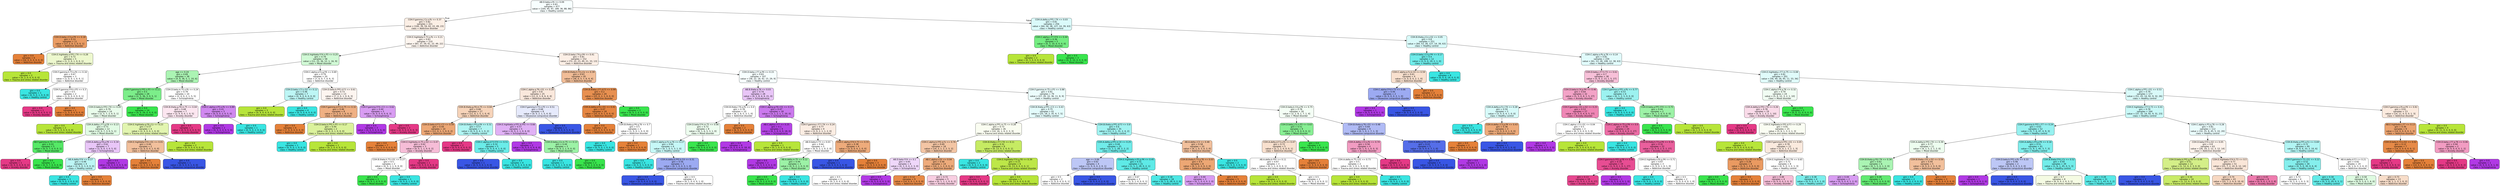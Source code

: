 digraph Tree {
node [shape=box, style="filled, rounded", color="black", fontname="helvetica"] ;
edge [fontname="helvetica"] ;
0 [label="AB.D.beta.o.Pz <= 0.09\ngini = 0.83\nsamples = 477\nvalue = [164, 95, 97, 189, 36, 88, 86]\nclass = Healthy control", fillcolor="#f7fefe"] ;
1 [label="COH.F.gamma.j.Cz.o.Pz <= 0.37\ngini = 0.82\nsamples = 221\nvalue = [100, 39, 59, 62, 22, 49, 23]\nclass = Addictive disorder", fillcolor="#fcefe5"] ;
0 -> 1 [labeldistance=2.5, labelangle=45, headlabel="True"] ;
2 [label="COH.D.beta.i.C3.p.P4 <= 0.18\ngini = 0.33\nsamples = 11\nvalue = [17, 2, 0, 1, 0, 0, 1]\nclass = Addictive disorder", fillcolor="#ea9c63"] ;
1 -> 2 ;
3 [label="gini = 0.0\nsamples = 6\nvalue = [16, 0, 0, 0, 0, 0, 0]\nclass = Addictive disorder", fillcolor="#e58139"] ;
2 -> 3 ;
4 [label="COH.E.highbeta.a.FP1.l.T4 <= 0.28\ngini = 0.72\nsamples = 5\nvalue = [1, 2, 0, 1, 0, 0, 1]\nclass = Trauma and stress related disorder", fillcolor="#edf8ce"] ;
2 -> 4 ;
5 [label="gini = 0.0\nsamples = 2\nvalue = [0, 2, 0, 0, 0, 0, 0]\nclass = Trauma and stress related disorder", fillcolor="#b7e539"] ;
4 -> 5 ;
6 [label="COH.F.gamma.h.T3.o.Pz <= 0.16\ngini = 0.67\nsamples = 3\nvalue = [1, 0, 0, 1, 0, 0, 1]\nclass = Addictive disorder", fillcolor="#ffffff"] ;
4 -> 6 ;
7 [label="gini = 0.0\nsamples = 1\nvalue = [0, 0, 0, 1, 0, 0, 0]\nclass = Healthy control", fillcolor="#39e5e2"] ;
6 -> 7 ;
8 [label="COH.F.gamma.f.F4.n.P3 <= 0.3\ngini = 0.5\nsamples = 2\nvalue = [1, 0, 0, 0, 0, 0, 1]\nclass = Addictive disorder", fillcolor="#ffffff"] ;
6 -> 8 ;
9 [label="gini = 0.0\nsamples = 1\nvalue = [0, 0, 0, 0, 0, 0, 1]\nclass = Anxiety disorder", fillcolor="#e53986"] ;
8 -> 9 ;
10 [label="gini = 0.0\nsamples = 1\nvalue = [1, 0, 0, 0, 0, 0, 0]\nclass = Addictive disorder", fillcolor="#e58139"] ;
8 -> 10 ;
11 [label="COH.E.highbeta.h.T3.o.Pz <= 0.21\ngini = 0.83\nsamples = 210\nvalue = [83, 37, 59, 61, 22, 49, 22]\nclass = Addictive disorder", fillcolor="#fdf5ef"] ;
1 -> 11 ;
12 [label="COH.E.highbeta.f.F4.n.P3 <= 0.25\ngini = 0.79\nsamples = 58\nvalue = [11, 15, 36, 12, 1, 16, 9]\nclass = Mood disorder", fillcolor="#d0f9d5"] ;
11 -> 12 ;
13 [label="age <= 0.24\ngini = 0.69\nsamples = 38\nvalue = [4, 9, 36, 5, 1, 10, 6]\nclass = Mood disorder", fillcolor="#abf4b3"] ;
12 -> 13 ;
14 [label="COH.F.gamma.b.FP2.n.P3 <= 0.11\ngini = 0.5\nsamples = 28\nvalue = [2, 5, 36, 3, 0, 5, 1]\nclass = Mood disorder", fillcolor="#7cee8a"] ;
13 -> 14 ;
15 [label="COH.D.beta.b.FP2.l.T4 <= 0.05\ngini = 0.79\nsamples = 14\nvalue = [2, 5, 7, 3, 0, 5, 1]\nclass = Mood disorder", fillcolor="#e9fceb"] ;
14 -> 15 ;
16 [label="gini = 0.0\nsamples = 2\nvalue = [0, 5, 0, 0, 0, 0, 0]\nclass = Trauma and stress related disorder", fillcolor="#b7e539"] ;
15 -> 16 ;
17 [label="COH.A.delta.c.F7.g.F8 <= 0.13\ngini = 0.73\nsamples = 12\nvalue = [2, 0, 7, 3, 0, 5, 1]\nclass = Mood disorder", fillcolor="#e1fbe4"] ;
15 -> 17 ;
18 [label="AB.F.gamma.m.T5 <= 0.02\ngini = 0.22\nsamples = 5\nvalue = [0, 0, 7, 0, 0, 0, 1]\nclass = Mood disorder", fillcolor="#55e966"] ;
17 -> 18 ;
19 [label="gini = 0.0\nsamples = 1\nvalue = [0, 0, 0, 0, 0, 0, 1]\nclass = Anxiety disorder", fillcolor="#e53986"] ;
18 -> 19 ;
20 [label="gini = 0.0\nsamples = 4\nvalue = [0, 0, 7, 0, 0, 0, 0]\nclass = Mood disorder", fillcolor="#39e54d"] ;
18 -> 20 ;
21 [label="COH.A.delta.g.F8.p.P4 <= 0.34\ngini = 0.62\nsamples = 7\nvalue = [2, 0, 0, 3, 0, 5, 0]\nclass = Schizophrenia", fillcolor="#e9c6f8"] ;
17 -> 21 ;
22 [label="AB.A.delta.f.F4 <= 0.17\ngini = 0.48\nsamples = 4\nvalue = [2, 0, 0, 3, 0, 0, 0]\nclass = Healthy control", fillcolor="#bdf6f5"] ;
21 -> 22 ;
23 [label="gini = 0.0\nsamples = 3\nvalue = [0, 0, 0, 3, 0, 0, 0]\nclass = Healthy control", fillcolor="#39e5e2"] ;
22 -> 23 ;
24 [label="gini = 0.0\nsamples = 1\nvalue = [2, 0, 0, 0, 0, 0, 0]\nclass = Addictive disorder", fillcolor="#e58139"] ;
22 -> 24 ;
25 [label="gini = 0.0\nsamples = 3\nvalue = [0, 0, 0, 0, 0, 5, 0]\nclass = Schizophrenia", fillcolor="#b139e5"] ;
21 -> 25 ;
26 [label="gini = 0.0\nsamples = 14\nvalue = [0, 0, 29, 0, 0, 0, 0]\nclass = Mood disorder", fillcolor="#39e54d"] ;
14 -> 26 ;
27 [label="COH.D.beta.m.T5.o.Pz <= 0.24\ngini = 0.79\nsamples = 10\nvalue = [2, 4, 0, 2, 1, 5, 5]\nclass = Schizophrenia", fillcolor="#ffffff"] ;
13 -> 27 ;
28 [label="COH.B.theta.g.F8.m.T5 <= 0.04\ngini = 0.68\nsamples = 7\nvalue = [2, 4, 0, 0, 1, 0, 5]\nclass = Anxiety disorder", fillcolor="#fce6f0"] ;
27 -> 28 ;
29 [label="COH.E.highbeta.g.F8.j.Cz <= 0.23\ngini = 0.57\nsamples = 4\nvalue = [2, 4, 0, 0, 1, 0, 0]\nclass = Trauma and stress related disorder", fillcolor="#e2f5b0"] ;
28 -> 29 ;
30 [label="COH.E.highbeta.f.F4.r.O1 <= 0.01\ngini = 0.44\nsamples = 2\nvalue = [2, 0, 0, 0, 1, 0, 0]\nclass = Addictive disorder", fillcolor="#f2c09c"] ;
29 -> 30 ;
31 [label="gini = 0.0\nsamples = 1\nvalue = [2, 0, 0, 0, 0, 0, 0]\nclass = Addictive disorder", fillcolor="#e58139"] ;
30 -> 31 ;
32 [label="gini = 0.0\nsamples = 1\nvalue = [0, 0, 0, 0, 1, 0, 0]\nclass = Obsessive compulsive disorder", fillcolor="#3956e5"] ;
30 -> 32 ;
33 [label="gini = 0.0\nsamples = 2\nvalue = [0, 4, 0, 0, 0, 0, 0]\nclass = Trauma and stress related disorder", fillcolor="#b7e539"] ;
29 -> 33 ;
34 [label="gini = 0.0\nsamples = 3\nvalue = [0, 0, 0, 0, 0, 0, 5]\nclass = Anxiety disorder", fillcolor="#e53986"] ;
28 -> 34 ;
35 [label="COH.C.alpha.n.P3.o.Pz <= 0.89\ngini = 0.41\nsamples = 3\nvalue = [0, 0, 0, 2, 0, 5, 0]\nclass = Schizophrenia", fillcolor="#d088ef"] ;
27 -> 35 ;
36 [label="gini = 0.0\nsamples = 2\nvalue = [0, 0, 0, 0, 0, 5, 0]\nclass = Schizophrenia", fillcolor="#b139e5"] ;
35 -> 36 ;
37 [label="gini = 0.0\nsamples = 1\nvalue = [0, 0, 0, 2, 0, 0, 0]\nclass = Healthy control", fillcolor="#39e5e2"] ;
35 -> 37 ;
38 [label="COH.C.alpha.e.Fz.g.F8 <= 0.69\ngini = 0.79\nsamples = 20\nvalue = [7, 6, 0, 7, 0, 6, 3]\nclass = Addictive disorder", fillcolor="#ffffff"] ;
12 -> 38 ;
39 [label="COH.D.beta.i.C3.s.O2 <= 0.12\ngini = 0.48\nsamples = 7\nvalue = [0, 4, 0, 6, 0, 0, 0]\nclass = Healthy control", fillcolor="#bdf6f5"] ;
38 -> 39 ;
40 [label="gini = 0.0\nsamples = 3\nvalue = [0, 4, 0, 0, 0, 0, 0]\nclass = Trauma and stress related disorder", fillcolor="#b7e539"] ;
39 -> 40 ;
41 [label="gini = 0.0\nsamples = 4\nvalue = [0, 0, 0, 6, 0, 0, 0]\nclass = Healthy control", fillcolor="#39e5e2"] ;
39 -> 41 ;
42 [label="COH.D.beta.b.FP2.d.F3 <= 0.61\ngini = 0.73\nsamples = 13\nvalue = [7, 2, 0, 1, 0, 6, 3]\nclass = Addictive disorder", fillcolor="#fdf5f0"] ;
38 -> 42 ;
43 [label="COH.F.gamma.d.F3.m.T5 <= 0.32\ngini = 0.46\nsamples = 8\nvalue = [7, 2, 0, 1, 0, 0, 0]\nclass = Addictive disorder", fillcolor="#efb083"] ;
42 -> 43 ;
44 [label="gini = 0.0\nsamples = 6\nvalue = [7, 0, 0, 0, 0, 0, 0]\nclass = Addictive disorder", fillcolor="#e58139"] ;
43 -> 44 ;
45 [label="COH.D.beta.b.FP2.n.P3 <= 0.17\ngini = 0.44\nsamples = 2\nvalue = [0, 2, 0, 1, 0, 0, 0]\nclass = Trauma and stress related disorder", fillcolor="#dbf29c"] ;
43 -> 45 ;
46 [label="gini = 0.0\nsamples = 1\nvalue = [0, 0, 0, 1, 0, 0, 0]\nclass = Healthy control", fillcolor="#39e5e2"] ;
45 -> 46 ;
47 [label="gini = 0.0\nsamples = 1\nvalue = [0, 2, 0, 0, 0, 0, 0]\nclass = Trauma and stress related disorder", fillcolor="#b7e539"] ;
45 -> 47 ;
48 [label="COH.F.gamma.f.F4.i.C3 <= 0.62\ngini = 0.44\nsamples = 5\nvalue = [0, 0, 0, 0, 0, 6, 3]\nclass = Schizophrenia", fillcolor="#d89cf2"] ;
42 -> 48 ;
49 [label="gini = 0.0\nsamples = 3\nvalue = [0, 0, 0, 0, 0, 6, 0]\nclass = Schizophrenia", fillcolor="#b139e5"] ;
48 -> 49 ;
50 [label="gini = 0.0\nsamples = 2\nvalue = [0, 0, 0, 0, 0, 0, 3]\nclass = Anxiety disorder", fillcolor="#e53986"] ;
48 -> 50 ;
51 [label="COH.D.beta.l.T4.p.P4 <= 0.41\ngini = 0.81\nsamples = 152\nvalue = [72, 22, 23, 49, 21, 33, 13]\nclass = Addictive disorder", fillcolor="#fcefe6"] ;
11 -> 51 ;
52 [label="COH.B.theta.h.T3.j.Cz <= 0.39\ngini = 0.63\nsamples = 45\nvalue = [36, 0, 5, 7, 6, 4, 4]\nclass = Addictive disorder", fillcolor="#f1bd97"] ;
51 -> 52 ;
53 [label="COH.C.alpha.q.T6.r.O1 <= 0.28\ngini = 0.8\nsamples = 25\nvalue = [11, 0, 3, 6, 6, 4, 4]\nclass = Addictive disorder", fillcolor="#fae8dc"] ;
52 -> 53 ;
54 [label="COH.B.theta.g.F8.m.T5 <= 0.04\ngini = 0.66\nsamples = 17\nvalue = [11, 0, 1, 5, 1, 0, 4]\nclass = Addictive disorder", fillcolor="#f6d3b9"] ;
53 -> 54 ;
55 [label="COH.D.beta.d.F3.i.C3 <= 0.59\ngini = 0.44\nsamples = 10\nvalue = [11, 0, 1, 1, 0, 0, 2]\nclass = Addictive disorder", fillcolor="#eda876"] ;
54 -> 55 ;
56 [label="gini = 0.0\nsamples = 7\nvalue = [11, 0, 0, 0, 0, 0, 0]\nclass = Addictive disorder", fillcolor="#e58139"] ;
55 -> 56 ;
57 [label="COH.E.highbeta.m.T5.s.O2 <= 0.47\ngini = 0.62\nsamples = 3\nvalue = [0, 0, 1, 1, 0, 0, 2]\nclass = Anxiety disorder", fillcolor="#f6bdd7"] ;
55 -> 57 ;
58 [label="COH.B.theta.h.T3.r.O1 <= 0.27\ngini = 0.5\nsamples = 2\nvalue = [0, 0, 1, 1, 0, 0, 0]\nclass = Mood disorder", fillcolor="#ffffff"] ;
57 -> 58 ;
59 [label="gini = 0.0\nsamples = 1\nvalue = [0, 0, 1, 0, 0, 0, 0]\nclass = Mood disorder", fillcolor="#39e54d"] ;
58 -> 59 ;
60 [label="gini = 0.0\nsamples = 1\nvalue = [0, 0, 0, 1, 0, 0, 0]\nclass = Healthy control", fillcolor="#39e5e2"] ;
58 -> 60 ;
61 [label="gini = 0.0\nsamples = 1\nvalue = [0, 0, 0, 0, 0, 0, 2]\nclass = Anxiety disorder", fillcolor="#e53986"] ;
57 -> 61 ;
62 [label="COH.B.theta.n.P3.p.P4 <= 0.31\ngini = 0.57\nsamples = 7\nvalue = [0, 0, 0, 4, 1, 0, 2]\nclass = Healthy control", fillcolor="#b0f5f3"] ;
54 -> 62 ;
63 [label="gini = 0.0\nsamples = 2\nvalue = [0, 0, 0, 0, 0, 0, 2]\nclass = Anxiety disorder", fillcolor="#e53986"] ;
62 -> 63 ;
64 [label="COH.C.alpha.d.F3.f.F4 <= 0.51\ngini = 0.32\nsamples = 5\nvalue = [0, 0, 0, 4, 1, 0, 0]\nclass = Healthy control", fillcolor="#6aece9"] ;
62 -> 64 ;
65 [label="gini = 0.0\nsamples = 1\nvalue = [0, 0, 0, 0, 1, 0, 0]\nclass = Obsessive compulsive disorder", fillcolor="#3956e5"] ;
64 -> 65 ;
66 [label="gini = 0.0\nsamples = 4\nvalue = [0, 0, 0, 4, 0, 0, 0]\nclass = Healthy control", fillcolor="#39e5e2"] ;
64 -> 66 ;
67 [label="COH.F.gamma.h.T3.n.P3 <= 0.51\ngini = 0.68\nsamples = 8\nvalue = [0, 0, 2, 1, 5, 4, 0]\nclass = Obsessive compulsive disorder", fillcolor="#e6eafc"] ;
53 -> 67 ;
68 [label="COH.E.highbeta.a.FP1.b.FP2 <= 0.66\ngini = 0.57\nsamples = 5\nvalue = [0, 0, 2, 1, 0, 4, 0]\nclass = Schizophrenia", fillcolor="#e0b0f5"] ;
67 -> 68 ;
69 [label="gini = 0.0\nsamples = 2\nvalue = [0, 0, 0, 0, 0, 4, 0]\nclass = Schizophrenia", fillcolor="#b139e5"] ;
68 -> 69 ;
70 [label="COH.D.beta.j.Cz.m.T5 <= 0.13\ngini = 0.44\nsamples = 3\nvalue = [0, 0, 2, 1, 0, 0, 0]\nclass = Mood disorder", fillcolor="#9cf2a6"] ;
68 -> 70 ;
71 [label="gini = 0.0\nsamples = 1\nvalue = [0, 0, 0, 1, 0, 0, 0]\nclass = Healthy control", fillcolor="#39e5e2"] ;
70 -> 71 ;
72 [label="gini = 0.0\nsamples = 2\nvalue = [0, 0, 2, 0, 0, 0, 0]\nclass = Mood disorder", fillcolor="#39e54d"] ;
70 -> 72 ;
73 [label="gini = 0.0\nsamples = 3\nvalue = [0, 0, 0, 0, 5, 0, 0]\nclass = Obsessive compulsive disorder", fillcolor="#3956e5"] ;
67 -> 73 ;
74 [label="COH.B.theta.c.F7.d.F3 <= 0.99\ngini = 0.2\nsamples = 20\nvalue = [25, 0, 2, 1, 0, 0, 0]\nclass = Addictive disorder", fillcolor="#e89050"] ;
52 -> 74 ;
75 [label="COH.A.delta.e.Fz.r.O1 <= 0.41\ngini = 0.07\nsamples = 18\nvalue = [25, 0, 0, 1, 0, 0, 0]\nclass = Addictive disorder", fillcolor="#e68641"] ;
74 -> 75 ;
76 [label="gini = 0.0\nsamples = 16\nvalue = [24, 0, 0, 0, 0, 0, 0]\nclass = Addictive disorder", fillcolor="#e58139"] ;
75 -> 76 ;
77 [label="COH.B.theta.p.P4.q.T6 <= 0.7\ngini = 0.5\nsamples = 2\nvalue = [1, 0, 0, 1, 0, 0, 0]\nclass = Addictive disorder", fillcolor="#ffffff"] ;
75 -> 77 ;
78 [label="gini = 0.0\nsamples = 1\nvalue = [0, 0, 0, 1, 0, 0, 0]\nclass = Healthy control", fillcolor="#39e5e2"] ;
77 -> 78 ;
79 [label="gini = 0.0\nsamples = 1\nvalue = [1, 0, 0, 0, 0, 0, 0]\nclass = Addictive disorder", fillcolor="#e58139"] ;
77 -> 79 ;
80 [label="gini = 0.0\nsamples = 2\nvalue = [0, 0, 2, 0, 0, 0, 0]\nclass = Mood disorder", fillcolor="#39e54d"] ;
74 -> 80 ;
81 [label="COH.D.beta.c.F7.p.P4 <= 0.15\ngini = 0.83\nsamples = 107\nvalue = [36, 22, 18, 42, 15, 29, 9]\nclass = Healthy control", fillcolor="#f6fefe"] ;
51 -> 81 ;
82 [label="AB.B.theta.q.T6 <= 0.03\ngini = 0.74\nsamples = 28\nvalue = [9, 2, 8, 6, 4, 21, 0]\nclass = Schizophrenia", fillcolor="#e8c5f7"] ;
81 -> 82 ;
83 [label="COH.B.theta.l.T4.o.Pz <= 0.4\ngini = 0.78\nsamples = 10\nvalue = [6, 1, 6, 5, 3, 1, 0]\nclass = Addictive disorder", fillcolor="#ffffff"] ;
82 -> 83 ;
84 [label="COH.D.beta.f.F4.m.T5 <= 0.06\ngini = 0.72\nsamples = 8\nvalue = [0, 1, 6, 5, 3, 1, 0]\nclass = Mood disorder", fillcolor="#edfdef"] ;
83 -> 84 ;
85 [label="COH.C.alpha.e.Fz.q.T6 <= 0.17\ngini = 0.64\nsamples = 6\nvalue = [0, 1, 0, 5, 3, 1, 0]\nclass = Healthy control", fillcolor="#c6f8f7"] ;
84 -> 85 ;
86 [label="gini = 0.0\nsamples = 3\nvalue = [0, 0, 0, 5, 0, 0, 0]\nclass = Healthy control", fillcolor="#39e5e2"] ;
85 -> 86 ;
87 [label="COH.A.delta.b.FP2.k.C4 <= 0.31\ngini = 0.56\nsamples = 3\nvalue = [0, 1, 0, 0, 3, 1, 0]\nclass = Obsessive compulsive disorder", fillcolor="#9caaf2"] ;
85 -> 87 ;
88 [label="gini = 0.0\nsamples = 1\nvalue = [0, 0, 0, 0, 3, 0, 0]\nclass = Obsessive compulsive disorder", fillcolor="#3956e5"] ;
87 -> 88 ;
89 [label="gini = 0.5\nsamples = 2\nvalue = [0, 1, 0, 0, 0, 1, 0]\nclass = Trauma and stress related disorder", fillcolor="#ffffff"] ;
87 -> 89 ;
90 [label="gini = 0.0\nsamples = 2\nvalue = [0, 0, 6, 0, 0, 0, 0]\nclass = Mood disorder", fillcolor="#39e54d"] ;
84 -> 90 ;
91 [label="gini = 0.0\nsamples = 2\nvalue = [6, 0, 0, 0, 0, 0, 0]\nclass = Addictive disorder", fillcolor="#e58139"] ;
83 -> 91 ;
92 [label="COH.C.alpha.g.F8.r.O1 <= 0.17\ngini = 0.47\nsamples = 18\nvalue = [3, 1, 2, 1, 1, 20, 0]\nclass = Schizophrenia", fillcolor="#ca78ed"] ;
82 -> 92 ;
93 [label="AB.C.alpha.c.F7 <= 0.25\ngini = 0.1\nsamples = 9\nvalue = [0, 1, 0, 0, 0, 18, 0]\nclass = Schizophrenia", fillcolor="#b544e6"] ;
92 -> 93 ;
94 [label="gini = 0.0\nsamples = 8\nvalue = [0, 0, 0, 0, 0, 18, 0]\nclass = Schizophrenia", fillcolor="#b139e5"] ;
93 -> 94 ;
95 [label="gini = 0.0\nsamples = 1\nvalue = [0, 1, 0, 0, 0, 0, 0]\nclass = Trauma and stress related disorder", fillcolor="#b7e539"] ;
93 -> 95 ;
96 [label="COH.F.gamma.c.F7.l.T4 <= 0.24\ngini = 0.77\nsamples = 9\nvalue = [3, 0, 2, 1, 1, 2, 0]\nclass = Addictive disorder", fillcolor="#fbede3"] ;
92 -> 96 ;
97 [label="AB.D.beta.h.T3 <= 0.03\ngini = 0.64\nsamples = 5\nvalue = [0, 0, 2, 1, 0, 2, 0]\nclass = Mood disorder", fillcolor="#ffffff"] ;
96 -> 97 ;
98 [label="gini = 0.0\nsamples = 2\nvalue = [0, 0, 0, 0, 0, 2, 0]\nclass = Schizophrenia", fillcolor="#b139e5"] ;
97 -> 98 ;
99 [label="AB.A.delta.m.T5 <= 0.12\ngini = 0.44\nsamples = 3\nvalue = [0, 0, 2, 1, 0, 0, 0]\nclass = Mood disorder", fillcolor="#9cf2a6"] ;
97 -> 99 ;
100 [label="gini = 0.0\nsamples = 2\nvalue = [0, 0, 2, 0, 0, 0, 0]\nclass = Mood disorder", fillcolor="#39e54d"] ;
99 -> 100 ;
101 [label="gini = 0.0\nsamples = 1\nvalue = [0, 0, 0, 1, 0, 0, 0]\nclass = Healthy control", fillcolor="#39e5e2"] ;
99 -> 101 ;
102 [label="COH.C.alpha.f.F4.h.T3 <= 0.55\ngini = 0.38\nsamples = 4\nvalue = [3, 0, 0, 0, 1, 0, 0]\nclass = Addictive disorder", fillcolor="#eeab7b"] ;
96 -> 102 ;
103 [label="gini = 0.0\nsamples = 1\nvalue = [0, 0, 0, 0, 1, 0, 0]\nclass = Obsessive compulsive disorder", fillcolor="#3956e5"] ;
102 -> 103 ;
104 [label="gini = 0.0\nsamples = 3\nvalue = [3, 0, 0, 0, 0, 0, 0]\nclass = Addictive disorder", fillcolor="#e58139"] ;
102 -> 104 ;
105 [label="COH.F.gamma.m.T5.n.P3 <= 0.88\ngini = 0.81\nsamples = 79\nvalue = [27, 20, 10, 36, 11, 8, 9]\nclass = Healthy control", fillcolor="#ecfdfc"] ;
81 -> 105 ;
106 [label="COH.B.theta.a.FP1.i.C3 <= 0.43\ngini = 0.75\nsamples = 61\nvalue = [25, 18, 2, 35, 4, 7, 5]\nclass = Healthy control", fillcolor="#e3fbfb"] ;
105 -> 106 ;
107 [label="COH.C.alpha.a.FP1.m.T5 <= 0.28\ngini = 0.73\nsamples = 26\nvalue = [14, 16, 1, 4, 2, 3, 3]\nclass = Trauma and stress related disorder", fillcolor="#fafdf1"] ;
106 -> 107 ;
108 [label="COH.C.alpha.b.FP2.e.Fz <= 0.76\ngini = 0.69\nsamples = 18\nvalue = [14, 3, 1, 2, 2, 3, 2]\nclass = Addictive disorder", fillcolor="#f3c5a4"] ;
107 -> 108 ;
109 [label="AB.D.beta.f.F4 <= 0.1\ngini = 0.65\nsamples = 4\nvalue = [0, 2, 0, 0, 2, 3, 0]\nclass = Schizophrenia", fillcolor="#efd7fa"] ;
108 -> 109 ;
110 [label="gini = 0.5\nsamples = 2\nvalue = [0, 2, 0, 0, 2, 0, 0]\nclass = Trauma and stress related disorder", fillcolor="#ffffff"] ;
109 -> 110 ;
111 [label="gini = 0.0\nsamples = 2\nvalue = [0, 0, 0, 0, 0, 3, 0]\nclass = Schizophrenia", fillcolor="#b139e5"] ;
109 -> 111 ;
112 [label="AB.C.alpha.s.O2 <= 0.04\ngini = 0.48\nsamples = 14\nvalue = [14, 1, 1, 2, 0, 0, 2]\nclass = Addictive disorder", fillcolor="#eeab7b"] ;
108 -> 112 ;
113 [label="gini = 0.12\nsamples = 9\nvalue = [14, 0, 0, 1, 0, 0, 0]\nclass = Addictive disorder", fillcolor="#e78a47"] ;
112 -> 113 ;
114 [label="gini = 0.72\nsamples = 5\nvalue = [0, 1, 1, 1, 0, 0, 2]\nclass = Anxiety disorder", fillcolor="#f8cee1"] ;
112 -> 114 ;
115 [label="COH.B.theta.c.F7.l.T4 <= 0.11\ngini = 0.32\nsamples = 8\nvalue = [0, 13, 0, 2, 0, 0, 1]\nclass = Trauma and stress related disorder", fillcolor="#c6eb63"] ;
107 -> 115 ;
116 [label="gini = 0.0\nsamples = 2\nvalue = [0, 0, 0, 2, 0, 0, 0]\nclass = Healthy control", fillcolor="#39e5e2"] ;
115 -> 116 ;
117 [label="COH.E.highbeta.f.F4.g.F8 <= 0.39\ngini = 0.13\nsamples = 6\nvalue = [0, 13, 0, 0, 0, 0, 1]\nclass = Trauma and stress related disorder", fillcolor="#bde748"] ;
115 -> 117 ;
118 [label="gini = 0.0\nsamples = 1\nvalue = [0, 0, 0, 0, 0, 0, 1]\nclass = Anxiety disorder", fillcolor="#e53986"] ;
117 -> 118 ;
119 [label="gini = 0.0\nsamples = 5\nvalue = [0, 13, 0, 0, 0, 0, 0]\nclass = Trauma and stress related disorder", fillcolor="#b7e539"] ;
117 -> 119 ;
120 [label="COH.B.theta.a.FP1.d.F3 <= 0.8\ngini = 0.6\nsamples = 35\nvalue = [11, 2, 1, 31, 2, 4, 2]\nclass = Healthy control", fillcolor="#a1f3f1"] ;
106 -> 120 ;
121 [label="COH.A.delta.a.FP1.k.C4 <= 0.25\ngini = 0.44\nsamples = 25\nvalue = [2, 1, 1, 28, 2, 2, 2]\nclass = Healthy control", fillcolor="#70ecea"] ;
120 -> 121 ;
122 [label="age <= 0.06\ngini = 0.62\nsamples = 4\nvalue = [1, 0, 0, 0, 2, 0, 1]\nclass = Obsessive compulsive disorder", fillcolor="#bdc7f6"] ;
121 -> 122 ;
123 [label="gini = 0.5\nsamples = 2\nvalue = [1, 0, 0, 0, 0, 0, 1]\nclass = Addictive disorder", fillcolor="#ffffff"] ;
122 -> 123 ;
124 [label="gini = 0.0\nsamples = 2\nvalue = [0, 0, 0, 0, 2, 0, 0]\nclass = Obsessive compulsive disorder", fillcolor="#3956e5"] ;
122 -> 124 ;
125 [label="COH.E.highbeta.n.P3.p.P4 <= 0.45\ngini = 0.31\nsamples = 21\nvalue = [1, 1, 1, 28, 0, 2, 1]\nclass = Healthy control", fillcolor="#5eeae7"] ;
121 -> 125 ;
126 [label="gini = 0.67\nsamples = 3\nvalue = [1, 0, 1, 0, 0, 0, 1]\nclass = Addictive disorder", fillcolor="#ffffff"] ;
125 -> 126 ;
127 [label="gini = 0.18\nsamples = 18\nvalue = [0, 1, 0, 28, 0, 2, 0]\nclass = Healthy control", fillcolor="#4de8e5"] ;
125 -> 127 ;
128 [label="AB.A.delta.i.C3 <= 0.48\ngini = 0.58\nsamples = 10\nvalue = [9, 1, 0, 3, 0, 2, 0]\nclass = Addictive disorder", fillcolor="#f2c09c"] ;
120 -> 128 ;
129 [label="COH.B.theta.h.T3.q.T6 <= 0.03\ngini = 0.4\nsamples = 8\nvalue = [9, 1, 0, 0, 0, 2, 0]\nclass = Addictive disorder", fillcolor="#eda774"] ;
128 -> 129 ;
130 [label="gini = 0.44\nsamples = 3\nvalue = [0, 1, 0, 0, 0, 2, 0]\nclass = Schizophrenia", fillcolor="#d89cf2"] ;
129 -> 130 ;
131 [label="gini = 0.0\nsamples = 5\nvalue = [9, 0, 0, 0, 0, 0, 0]\nclass = Addictive disorder", fillcolor="#e58139"] ;
129 -> 131 ;
132 [label="gini = 0.0\nsamples = 2\nvalue = [0, 0, 0, 3, 0, 0, 0]\nclass = Healthy control", fillcolor="#39e5e2"] ;
128 -> 132 ;
133 [label="COH.D.beta.k.C4.p.P4 <= 0.75\ngini = 0.78\nsamples = 18\nvalue = [2, 2, 8, 1, 7, 1, 4]\nclass = Mood disorder", fillcolor="#f4fef5"] ;
105 -> 133 ;
134 [label="COH.D.beta.j.Cz.n.P3 <= 0.63\ngini = 0.51\nsamples = 9\nvalue = [2, 1, 8, 0, 0, 0, 1]\nclass = Mood disorder", fillcolor="#88ef94"] ;
133 -> 134 ;
135 [label="COH.A.delta.d.F3.o.Pz <= 0.47\ngini = 0.72\nsamples = 5\nvalue = [2, 1, 1, 0, 0, 0, 1]\nclass = Addictive disorder", fillcolor="#f8e0ce"] ;
134 -> 135 ;
136 [label="AB.A.delta.b.FP2 <= 0.11\ngini = 0.67\nsamples = 3\nvalue = [0, 1, 1, 0, 0, 0, 1]\nclass = Trauma and stress related disorder", fillcolor="#ffffff"] ;
135 -> 136 ;
137 [label="gini = 0.0\nsamples = 1\nvalue = [0, 1, 0, 0, 0, 0, 0]\nclass = Trauma and stress related disorder", fillcolor="#b7e539"] ;
136 -> 137 ;
138 [label="gini = 0.5\nsamples = 2\nvalue = [0, 0, 1, 0, 0, 0, 1]\nclass = Mood disorder", fillcolor="#ffffff"] ;
136 -> 138 ;
139 [label="gini = 0.0\nsamples = 2\nvalue = [2, 0, 0, 0, 0, 0, 0]\nclass = Addictive disorder", fillcolor="#e58139"] ;
135 -> 139 ;
140 [label="gini = 0.0\nsamples = 4\nvalue = [0, 0, 7, 0, 0, 0, 0]\nclass = Mood disorder", fillcolor="#39e54d"] ;
134 -> 140 ;
141 [label="COH.B.theta.q.T6.r.O1 <= 0.48\ngini = 0.64\nsamples = 9\nvalue = [0, 1, 0, 1, 7, 1, 3]\nclass = Obsessive compulsive disorder", fillcolor="#b0bbf5"] ;
133 -> 141 ;
142 [label="COH.A.delta.i.C3.o.Pz <= 0.74\ngini = 0.56\nsamples = 4\nvalue = [0, 1, 0, 1, 0, 0, 3]\nclass = Anxiety disorder", fillcolor="#f29cc2"] ;
141 -> 142 ;
143 [label="COH.A.delta.m.T5.r.O1 <= 0.73\ngini = 0.5\nsamples = 2\nvalue = [0, 1, 0, 1, 0, 0, 0]\nclass = Trauma and stress related disorder", fillcolor="#ffffff"] ;
142 -> 143 ;
144 [label="gini = 0.0\nsamples = 1\nvalue = [0, 1, 0, 0, 0, 0, 0]\nclass = Trauma and stress related disorder", fillcolor="#b7e539"] ;
143 -> 144 ;
145 [label="gini = 0.0\nsamples = 1\nvalue = [0, 0, 0, 1, 0, 0, 0]\nclass = Healthy control", fillcolor="#39e5e2"] ;
143 -> 145 ;
146 [label="gini = 0.0\nsamples = 2\nvalue = [0, 0, 0, 0, 0, 0, 3]\nclass = Anxiety disorder", fillcolor="#e53986"] ;
142 -> 146 ;
147 [label="COH.A.delta.g.F8.o.Pz <= 0.84\ngini = 0.22\nsamples = 5\nvalue = [0, 0, 0, 0, 7, 1, 0]\nclass = Obsessive compulsive disorder", fillcolor="#556ee9"] ;
141 -> 147 ;
148 [label="gini = 0.0\nsamples = 4\nvalue = [0, 0, 0, 0, 7, 0, 0]\nclass = Obsessive compulsive disorder", fillcolor="#3956e5"] ;
147 -> 148 ;
149 [label="gini = 0.0\nsamples = 1\nvalue = [0, 0, 0, 0, 0, 1, 0]\nclass = Schizophrenia", fillcolor="#b139e5"] ;
147 -> 149 ;
150 [label="COH.A.delta.a.FP1.l.T4 <= 0.03\ngini = 0.81\nsamples = 256\nvalue = [64, 56, 38, 127, 14, 39, 63]\nclass = Healthy control", fillcolor="#dafafa"] ;
0 -> 150 [labeldistance=2.5, labelangle=-45, headlabel="False"] ;
151 [label="COH.C.alpha.c.F7.f.F4 <= 0.44\ngini = 0.36\nsamples = 5\nvalue = [0, 3, 10, 0, 0, 0, 0]\nclass = Mood disorder", fillcolor="#74ed82"] ;
150 -> 151 ;
152 [label="gini = 0.0\nsamples = 2\nvalue = [0, 3, 0, 0, 0, 0, 0]\nclass = Trauma and stress related disorder", fillcolor="#b7e539"] ;
151 -> 152 ;
153 [label="gini = 0.0\nsamples = 3\nvalue = [0, 0, 10, 0, 0, 0, 0]\nclass = Mood disorder", fillcolor="#39e54d"] ;
151 -> 153 ;
154 [label="COH.B.theta.j.Cz.s.O2 <= 0.05\ngini = 0.8\nsamples = 251\nvalue = [64, 53, 28, 127, 14, 39, 63]\nclass = Healthy control", fillcolor="#d9faf9"] ;
150 -> 154 ;
155 [label="COH.D.beta.i.C3.p.P4 <= 0.17\ngini = 0.4\nsamples = 12\nvalue = [3, 0, 0, 19, 2, 1, 0]\nclass = Healthy control", fillcolor="#6fecea"] ;
154 -> 155 ;
156 [label="COH.C.alpha.e.Fz.k.C4 <= 0.59\ngini = 0.61\nsamples = 4\nvalue = [3, 0, 0, 0, 2, 1, 0]\nclass = Addictive disorder", fillcolor="#f8e0ce"] ;
155 -> 156 ;
157 [label="COH.C.alpha.f.F4.h.T3 <= 0.06\ngini = 0.44\nsamples = 2\nvalue = [0, 0, 0, 0, 2, 1, 0]\nclass = Obsessive compulsive disorder", fillcolor="#9caaf2"] ;
156 -> 157 ;
158 [label="gini = 0.0\nsamples = 1\nvalue = [0, 0, 0, 0, 0, 1, 0]\nclass = Schizophrenia", fillcolor="#b139e5"] ;
157 -> 158 ;
159 [label="gini = 0.0\nsamples = 1\nvalue = [0, 0, 0, 0, 2, 0, 0]\nclass = Obsessive compulsive disorder", fillcolor="#3956e5"] ;
157 -> 159 ;
160 [label="gini = 0.0\nsamples = 2\nvalue = [3, 0, 0, 0, 0, 0, 0]\nclass = Addictive disorder", fillcolor="#e58139"] ;
156 -> 160 ;
161 [label="gini = 0.0\nsamples = 8\nvalue = [0, 0, 0, 19, 0, 0, 0]\nclass = Healthy control", fillcolor="#39e5e2"] ;
155 -> 161 ;
162 [label="COH.C.alpha.o.Pz.q.T6 <= 0.14\ngini = 0.81\nsamples = 239\nvalue = [61, 53, 28, 108, 12, 38, 63]\nclass = Healthy control", fillcolor="#e1fbfb"] ;
154 -> 162 ;
163 [label="COH.D.beta.c.F7.h.T3 <= 0.61\ngini = 0.7\nsamples = 38\nvalue = [5, 4, 2, 13, 1, 5, 27]\nclass = Anxiety disorder", fillcolor="#f7c0d8"] ;
162 -> 163 ;
164 [label="COH.D.beta.k.C4.p.P4 <= 0.46\ngini = 0.64\nsamples = 32\nvalue = [5, 3, 0, 8, 1, 5, 27]\nclass = Anxiety disorder", fillcolor="#f3a3c7"] ;
163 -> 164 ;
165 [label="COH.A.delta.e.Fz.l.T4 <= 0.28\ngini = 0.59\nsamples = 5\nvalue = [3, 0, 0, 4, 1, 0, 0]\nclass = Healthy control", fillcolor="#d7faf9"] ;
164 -> 165 ;
166 [label="gini = 0.0\nsamples = 2\nvalue = [0, 0, 0, 4, 0, 0, 0]\nclass = Healthy control", fillcolor="#39e5e2"] ;
165 -> 166 ;
167 [label="COH.A.delta.i.C3.p.P4 <= 0.43\ngini = 0.38\nsamples = 3\nvalue = [3, 0, 0, 0, 1, 0, 0]\nclass = Addictive disorder", fillcolor="#eeab7b"] ;
165 -> 167 ;
168 [label="gini = 0.0\nsamples = 2\nvalue = [3, 0, 0, 0, 0, 0, 0]\nclass = Addictive disorder", fillcolor="#e58139"] ;
167 -> 168 ;
169 [label="gini = 0.0\nsamples = 1\nvalue = [0, 0, 0, 0, 1, 0, 0]\nclass = Obsessive compulsive disorder", fillcolor="#3956e5"] ;
167 -> 169 ;
170 [label="COH.F.gamma.r.O1.s.O2 <= 0.25\ngini = 0.53\nsamples = 27\nvalue = [2, 3, 0, 4, 0, 5, 27]\nclass = Anxiety disorder", fillcolor="#ef86b5"] ;
164 -> 170 ;
171 [label="COH.C.alpha.i.C3.r.O1 <= 0.04\ngini = 0.5\nsamples = 3\nvalue = [0, 3, 0, 0, 0, 3, 0]\nclass = Trauma and stress related disorder", fillcolor="#ffffff"] ;
170 -> 171 ;
172 [label="gini = 0.0\nsamples = 1\nvalue = [0, 0, 0, 0, 0, 3, 0]\nclass = Schizophrenia", fillcolor="#b139e5"] ;
171 -> 172 ;
173 [label="gini = 0.0\nsamples = 2\nvalue = [0, 3, 0, 0, 0, 0, 0]\nclass = Trauma and stress related disorder", fillcolor="#b7e539"] ;
171 -> 173 ;
174 [label="COH.C.alpha.m.T5.p.P4 <= 0.0\ngini = 0.39\nsamples = 24\nvalue = [2, 0, 0, 4, 0, 2, 27]\nclass = Anxiety disorder", fillcolor="#ec6ca5"] ;
170 -> 174 ;
175 [label="gini = 0.0\nsamples = 2\nvalue = [0, 0, 0, 2, 0, 0, 0]\nclass = Healthy control", fillcolor="#39e5e2"] ;
174 -> 175 ;
176 [label="COH.B.theta.h.T3.p.P4 <= 0.32\ngini = 0.32\nsamples = 22\nvalue = [2, 0, 0, 2, 0, 2, 27]\nclass = Anxiety disorder", fillcolor="#ea5f9d"] ;
174 -> 176 ;
177 [label="COH.F.gamma.b.FP2.g.F8 <= 0.92\ngini = 0.19\nsamples = 19\nvalue = [1, 0, 0, 1, 0, 1, 27]\nclass = Anxiety disorder", fillcolor="#e84d93"] ;
176 -> 177 ;
178 [label="gini = 0.13\nsamples = 18\nvalue = [1, 0, 0, 1, 0, 0, 27]\nclass = Anxiety disorder", fillcolor="#e7478f"] ;
177 -> 178 ;
179 [label="gini = 0.0\nsamples = 1\nvalue = [0, 0, 0, 0, 0, 1, 0]\nclass = Schizophrenia", fillcolor="#b139e5"] ;
177 -> 179 ;
180 [label="COH.E.highbeta.o.Pz.p.P4 <= 0.71\ngini = 0.67\nsamples = 3\nvalue = [1, 0, 0, 1, 0, 1, 0]\nclass = Addictive disorder", fillcolor="#ffffff"] ;
176 -> 180 ;
181 [label="gini = 0.0\nsamples = 1\nvalue = [0, 0, 0, 1, 0, 0, 0]\nclass = Healthy control", fillcolor="#39e5e2"] ;
180 -> 181 ;
182 [label="gini = 0.5\nsamples = 2\nvalue = [1, 0, 0, 0, 0, 1, 0]\nclass = Addictive disorder", fillcolor="#ffffff"] ;
180 -> 182 ;
183 [label="COH.F.gamma.a.FP1.o.Pz <= 0.77\ngini = 0.53\nsamples = 6\nvalue = [0, 1, 2, 5, 0, 0, 0]\nclass = Healthy control", fillcolor="#9cf2f0"] ;
163 -> 183 ;
184 [label="gini = 0.0\nsamples = 4\nvalue = [0, 0, 0, 5, 0, 0, 0]\nclass = Healthy control", fillcolor="#39e5e2"] ;
183 -> 184 ;
185 [label="COH.D.beta.a.FP1.f.F4 <= 0.75\ngini = 0.44\nsamples = 2\nvalue = [0, 1, 2, 0, 0, 0, 0]\nclass = Mood disorder", fillcolor="#9cf2a6"] ;
183 -> 185 ;
186 [label="gini = 0.0\nsamples = 1\nvalue = [0, 0, 2, 0, 0, 0, 0]\nclass = Mood disorder", fillcolor="#39e54d"] ;
185 -> 186 ;
187 [label="gini = 0.0\nsamples = 1\nvalue = [0, 1, 0, 0, 0, 0, 0]\nclass = Trauma and stress related disorder", fillcolor="#b7e539"] ;
185 -> 187 ;
188 [label="COH.E.highbeta.c.F7.m.T5 <= 0.08\ngini = 0.81\nsamples = 201\nvalue = [56, 49, 26, 95, 11, 33, 36]\nclass = Healthy control", fillcolor="#e0fbfa"] ;
162 -> 188 ;
189 [label="COH.C.alpha.f.F4.q.T6 <= 0.32\ngini = 0.79\nsamples = 24\nvalue = [5, 6, 12, 3, 2, 1, 10]\nclass = Mood disorder", fillcolor="#f1fdf3"] ;
188 -> 189 ;
190 [label="COH.A.delta.b.FP2.l.T4 <= 0.26\ngini = 0.78\nsamples = 19\nvalue = [5, 6, 1, 3, 2, 1, 10]\nclass = Anxiety disorder", fillcolor="#fadbe9"] ;
189 -> 190 ;
191 [label="gini = 0.0\nsamples = 4\nvalue = [0, 0, 0, 0, 0, 0, 7]\nclass = Anxiety disorder", fillcolor="#e53986"] ;
190 -> 191 ;
192 [label="COH.E.highbeta.b.FP2.d.F3 <= 0.29\ngini = 0.81\nsamples = 15\nvalue = [5, 6, 1, 3, 2, 1, 3]\nclass = Trauma and stress related disorder", fillcolor="#fafdf3"] ;
190 -> 192 ;
193 [label="gini = 0.0\nsamples = 3\nvalue = [0, 6, 0, 0, 0, 0, 0]\nclass = Trauma and stress related disorder", fillcolor="#b7e539"] ;
192 -> 193 ;
194 [label="COH.F.gamma.b.FP2.r.O1 <= 0.05\ngini = 0.78\nsamples = 12\nvalue = [5, 0, 1, 3, 2, 1, 3]\nclass = Addictive disorder", fillcolor="#fbeade"] ;
192 -> 194 ;
195 [label="COH.C.alpha.h.T3.n.P3 <= 0.25\ngini = 0.28\nsamples = 4\nvalue = [5, 0, 1, 0, 0, 0, 0]\nclass = Addictive disorder", fillcolor="#ea9a61"] ;
194 -> 195 ;
196 [label="gini = 0.0\nsamples = 1\nvalue = [0, 0, 1, 0, 0, 0, 0]\nclass = Mood disorder", fillcolor="#39e54d"] ;
195 -> 196 ;
197 [label="gini = 0.0\nsamples = 3\nvalue = [5, 0, 0, 0, 0, 0, 0]\nclass = Addictive disorder", fillcolor="#e58139"] ;
195 -> 197 ;
198 [label="COH.E.highbeta.k.C4.l.T4 <= 0.65\ngini = 0.72\nsamples = 8\nvalue = [0, 0, 0, 3, 2, 1, 3]\nclass = Healthy control", fillcolor="#ffffff"] ;
194 -> 198 ;
199 [label="gini = 0.48\nsamples = 4\nvalue = [0, 0, 0, 0, 2, 0, 3]\nclass = Anxiety disorder", fillcolor="#f6bdd7"] ;
198 -> 199 ;
200 [label="gini = 0.38\nsamples = 4\nvalue = [0, 0, 0, 3, 0, 1, 0]\nclass = Healthy control", fillcolor="#7beeec"] ;
198 -> 200 ;
201 [label="gini = 0.0\nsamples = 5\nvalue = [0, 0, 11, 0, 0, 0, 0]\nclass = Mood disorder", fillcolor="#39e54d"] ;
189 -> 201 ;
202 [label="COH.C.alpha.a.FP1.r.O1 <= 0.53\ngini = 0.79\nsamples = 177\nvalue = [51, 43, 14, 92, 9, 32, 26]\nclass = Healthy control", fillcolor="#d9faf9"] ;
188 -> 202 ;
203 [label="COH.E.highbeta.c.F7.h.T3 <= 0.41\ngini = 0.78\nsamples = 164\nvalue = [37, 32, 14, 92, 9, 31, 23]\nclass = Healthy control", fillcolor="#c9f8f7"] ;
202 -> 203 ;
204 [label="COH.F.gamma.b.FP2.c.F7 <= 0.24\ngini = 0.63\nsamples = 52\nvalue = [5, 7, 6, 47, 4, 9, 3]\nclass = Healthy control", fillcolor="#96f1f0"] ;
203 -> 204 ;
205 [label="COH.A.delta.b.FP2.l.T4 <= 0.39\ngini = 0.77\nsamples = 11\nvalue = [4, 1, 5, 2, 1, 2, 0]\nclass = Mood disorder", fillcolor="#edfdef"] ;
204 -> 205 ;
206 [label="COH.B.theta.g.F8.l.T4 <= 0.34\ngini = 0.62\nsamples = 6\nvalue = [0, 1, 5, 0, 1, 2, 0]\nclass = Mood disorder", fillcolor="#aaf4b3"] ;
205 -> 206 ;
207 [label="gini = 0.44\nsamples = 2\nvalue = [0, 0, 0, 0, 1, 2, 0]\nclass = Schizophrenia", fillcolor="#d89cf2"] ;
206 -> 207 ;
208 [label="gini = 0.28\nsamples = 4\nvalue = [0, 1, 5, 0, 0, 0, 0]\nclass = Mood disorder", fillcolor="#61ea71"] ;
206 -> 208 ;
209 [label="COH.B.theta.r.O1.s.O2 <= 0.59\ngini = 0.44\nsamples = 5\nvalue = [4, 0, 0, 2, 0, 0, 0]\nclass = Addictive disorder", fillcolor="#f2c09c"] ;
205 -> 209 ;
210 [label="gini = 0.0\nsamples = 2\nvalue = [0, 0, 0, 2, 0, 0, 0]\nclass = Healthy control", fillcolor="#39e5e2"] ;
209 -> 210 ;
211 [label="gini = 0.0\nsamples = 3\nvalue = [4, 0, 0, 0, 0, 0, 0]\nclass = Addictive disorder", fillcolor="#e58139"] ;
209 -> 211 ;
212 [label="COH.A.delta.n.P3.p.P4 <= 0.16\ngini = 0.51\nsamples = 41\nvalue = [1, 6, 1, 45, 3, 7, 3]\nclass = Healthy control", fillcolor="#7feeec"] ;
204 -> 212 ;
213 [label="COH.D.beta.b.FP2.o.Pz <= 0.33\ngini = 0.48\nsamples = 2\nvalue = [0, 0, 0, 0, 3, 2, 0]\nclass = Obsessive compulsive disorder", fillcolor="#bdc7f6"] ;
212 -> 213 ;
214 [label="gini = 0.0\nsamples = 1\nvalue = [0, 0, 0, 0, 0, 2, 0]\nclass = Schizophrenia", fillcolor="#b139e5"] ;
213 -> 214 ;
215 [label="gini = 0.0\nsamples = 1\nvalue = [0, 0, 0, 0, 3, 0, 0]\nclass = Obsessive compulsive disorder", fillcolor="#3956e5"] ;
213 -> 215 ;
216 [label="COH.B.theta.f.F4.j.Cz <= 0.52\ngini = 0.44\nsamples = 39\nvalue = [1, 6, 1, 45, 0, 5, 3]\nclass = Healthy control", fillcolor="#73edea"] ;
212 -> 216 ;
217 [label="gini = 0.7\nsamples = 8\nvalue = [0, 4, 0, 2, 0, 3, 1]\nclass = Trauma and stress related disorder", fillcolor="#f5fbe3"] ;
216 -> 217 ;
218 [label="gini = 0.28\nsamples = 31\nvalue = [1, 2, 1, 43, 0, 2, 2]\nclass = Healthy control", fillcolor="#59e9e7"] ;
216 -> 218 ;
219 [label="COH.C.alpha.n.P3.q.T6 <= 0.28\ngini = 0.81\nsamples = 112\nvalue = [32, 25, 8, 45, 5, 22, 20]\nclass = Healthy control", fillcolor="#eafcfc"] ;
203 -> 219 ;
220 [label="COH.D.beta.f.F4.s.O2 <= 0.05\ngini = 0.8\nsamples = 63\nvalue = [26, 19, 2, 12, 3, 12, 14]\nclass = Addictive disorder", fillcolor="#fcf2eb"] ;
219 -> 220 ;
221 [label="COH.D.beta.b.FP2.g.F8 <= 0.48\ngini = 0.51\nsamples = 12\nvalue = [1, 12, 0, 2, 3, 0, 0]\nclass = Trauma and stress related disorder", fillcolor="#d4ef88"] ;
220 -> 221 ;
222 [label="gini = 0.0\nsamples = 2\nvalue = [0, 0, 0, 0, 3, 0, 0]\nclass = Obsessive compulsive disorder", fillcolor="#3956e5"] ;
221 -> 222 ;
223 [label="gini = 0.34\nsamples = 10\nvalue = [1, 12, 0, 2, 0, 0, 0]\nclass = Trauma and stress related disorder", fillcolor="#c8eb67"] ;
221 -> 223 ;
224 [label="COH.E.highbeta.f.F4.h.T3 <= 0.5\ngini = 0.77\nsamples = 51\nvalue = [25, 7, 2, 10, 0, 12, 14]\nclass = Addictive disorder", fillcolor="#fae6d8"] ;
220 -> 224 ;
225 [label="gini = 0.74\nsamples = 43\nvalue = [25, 7, 2, 9, 0, 10, 6]\nclass = Addictive disorder", fillcolor="#f7d8c2"] ;
224 -> 225 ;
226 [label="gini = 0.43\nsamples = 8\nvalue = [0, 0, 0, 1, 0, 2, 8]\nclass = Anxiety disorder", fillcolor="#ee7bae"] ;
224 -> 226 ;
227 [label="COH.B.theta.a.FP1.e.Fz <= 0.69\ngini = 0.72\nsamples = 49\nvalue = [6, 6, 6, 33, 2, 10, 6]\nclass = Healthy control", fillcolor="#b2f5f4"] ;
219 -> 227 ;
228 [label="COH.F.gamma.h.T3.r.O1 <= 0.22\ngini = 0.52\nsamples = 30\nvalue = [0, 5, 0, 30, 0, 6, 4]\nclass = Healthy control", fillcolor="#85efed"] ;
227 -> 228 ;
229 [label="gini = 0.72\nsamples = 4\nvalue = [0, 2, 0, 1, 0, 3, 3]\nclass = Schizophrenia", fillcolor="#ffffff"] ;
228 -> 229 ;
230 [label="gini = 0.34\nsamples = 26\nvalue = [0, 3, 0, 29, 0, 3, 1]\nclass = Healthy control", fillcolor="#63ebe8"] ;
228 -> 230 ;
231 [label="AB.A.delta.d.F3 <= 0.21\ngini = 0.82\nsamples = 19\nvalue = [6, 1, 6, 3, 2, 4, 2]\nclass = Addictive disorder", fillcolor="#ffffff"] ;
227 -> 231 ;
232 [label="gini = 0.58\nsamples = 6\nvalue = [0, 0, 5, 0, 1, 4, 0]\nclass = Mood disorder", fillcolor="#defbe1"] ;
231 -> 232 ;
233 [label="gini = 0.73\nsamples = 13\nvalue = [6, 1, 1, 3, 1, 0, 2]\nclass = Addictive disorder", fillcolor="#f8ddc9"] ;
231 -> 233 ;
234 [label="COH.F.gamma.o.Pz.p.P4 <= 0.81\ngini = 0.61\nsamples = 13\nvalue = [14, 11, 0, 0, 0, 1, 3]\nclass = Addictive disorder", fillcolor="#fbeade"] ;
202 -> 234 ;
235 [label="AB.E.highbeta.c.F7 <= 0.13\ngini = 0.36\nsamples = 9\nvalue = [14, 0, 0, 0, 0, 1, 3]\nclass = Addictive disorder", fillcolor="#eca36e"] ;
234 -> 235 ;
236 [label="COH.D.beta.h.T3.s.O2 <= 0.02\ngini = 0.12\nsamples = 7\nvalue = [14, 0, 0, 0, 0, 0, 1]\nclass = Addictive disorder", fillcolor="#e78a47"] ;
235 -> 236 ;
237 [label="gini = 0.0\nsamples = 1\nvalue = [0, 0, 0, 0, 0, 0, 1]\nclass = Anxiety disorder", fillcolor="#e53986"] ;
236 -> 237 ;
238 [label="gini = 0.0\nsamples = 6\nvalue = [14, 0, 0, 0, 0, 0, 0]\nclass = Addictive disorder", fillcolor="#e58139"] ;
236 -> 238 ;
239 [label="COH.D.beta.c.F7.q.T6 <= 0.06\ngini = 0.44\nsamples = 2\nvalue = [0, 0, 0, 0, 0, 1, 2]\nclass = Anxiety disorder", fillcolor="#f29cc2"] ;
235 -> 239 ;
240 [label="gini = 0.0\nsamples = 1\nvalue = [0, 0, 0, 0, 0, 0, 2]\nclass = Anxiety disorder", fillcolor="#e53986"] ;
239 -> 240 ;
241 [label="gini = 0.0\nsamples = 1\nvalue = [0, 0, 0, 0, 0, 1, 0]\nclass = Schizophrenia", fillcolor="#b139e5"] ;
239 -> 241 ;
242 [label="gini = 0.0\nsamples = 4\nvalue = [0, 11, 0, 0, 0, 0, 0]\nclass = Trauma and stress related disorder", fillcolor="#b7e539"] ;
234 -> 242 ;
}